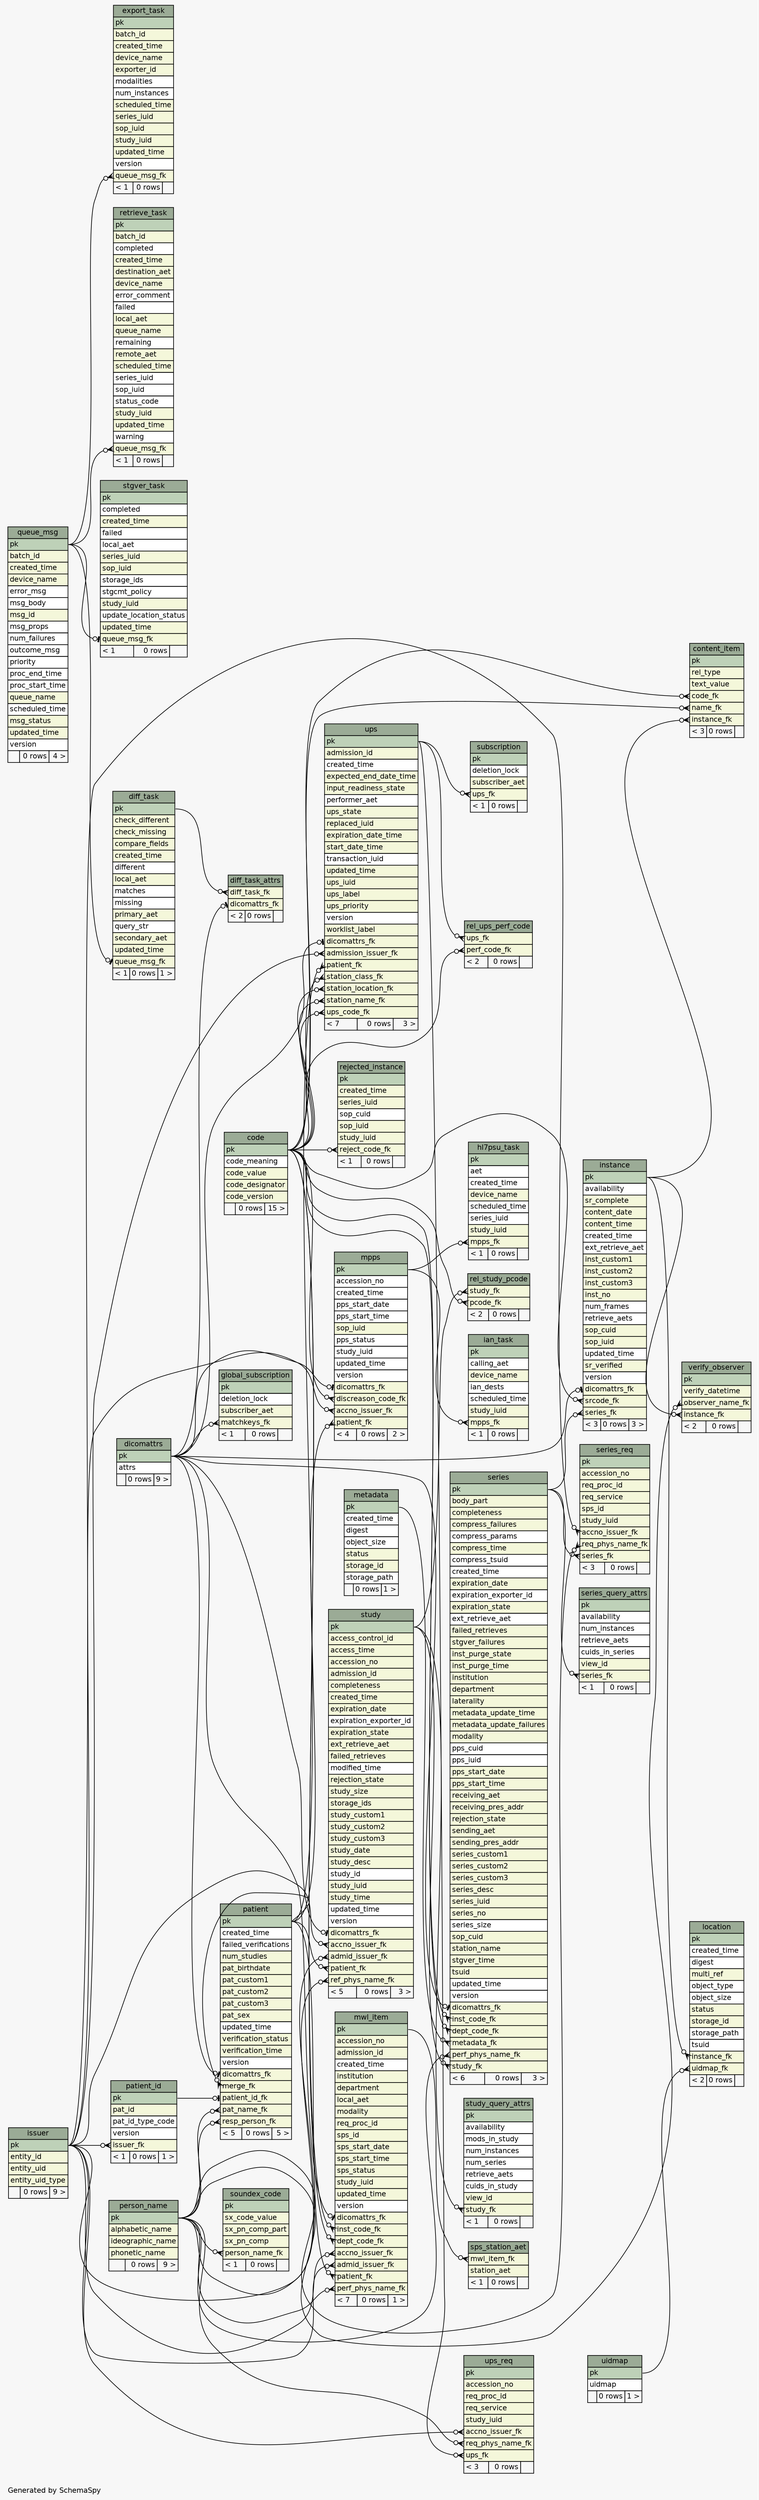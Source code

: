 // dot 2.43.0 on Linux 5.8.0-33-generic
// SchemaSpy rev 590
digraph "largeRelationshipsDiagram" {
  graph [
    rankdir="RL"
    bgcolor="#f7f7f7"
    label="\nGenerated by SchemaSpy"
    labeljust="l"
    nodesep="0.18"
    ranksep="0.46"
    fontname="Helvetica"
    fontsize="11"
  ];
  node [
    fontname="Helvetica"
    fontsize="11"
    shape="plaintext"
  ];
  edge [
    arrowsize="0.8"
  ];
  "code" [
    label=<
    <TABLE BORDER="0" CELLBORDER="1" CELLSPACING="0" BGCOLOR="#ffffff">
      <TR><TD COLSPAN="3" BGCOLOR="#9bab96" ALIGN="CENTER">code</TD></TR>
      <TR><TD PORT="pk" COLSPAN="3" BGCOLOR="#bed1b8" ALIGN="LEFT">pk</TD></TR>
      <TR><TD PORT="code_meaning" COLSPAN="3" ALIGN="LEFT">code_meaning</TD></TR>
      <TR><TD PORT="code_value" COLSPAN="3" BGCOLOR="#f4f7da" ALIGN="LEFT">code_value</TD></TR>
      <TR><TD PORT="code_designator" COLSPAN="3" BGCOLOR="#f4f7da" ALIGN="LEFT">code_designator</TD></TR>
      <TR><TD PORT="code_version" COLSPAN="3" BGCOLOR="#f4f7da" ALIGN="LEFT">code_version</TD></TR>
      <TR><TD ALIGN="LEFT" BGCOLOR="#f7f7f7">  </TD><TD ALIGN="RIGHT" BGCOLOR="#f7f7f7">0 rows</TD><TD ALIGN="RIGHT" BGCOLOR="#f7f7f7">15 &gt;</TD></TR>
    </TABLE>>
    URL="tables/code.html"
    tooltip="code"
  ];
  "content_item" [
    label=<
    <TABLE BORDER="0" CELLBORDER="1" CELLSPACING="0" BGCOLOR="#ffffff">
      <TR><TD COLSPAN="3" BGCOLOR="#9bab96" ALIGN="CENTER">content_item</TD></TR>
      <TR><TD PORT="pk" COLSPAN="3" BGCOLOR="#bed1b8" ALIGN="LEFT">pk</TD></TR>
      <TR><TD PORT="rel_type" COLSPAN="3" BGCOLOR="#f4f7da" ALIGN="LEFT">rel_type</TD></TR>
      <TR><TD PORT="text_value" COLSPAN="3" BGCOLOR="#f4f7da" ALIGN="LEFT">text_value</TD></TR>
      <TR><TD PORT="code_fk" COLSPAN="3" BGCOLOR="#f4f7da" ALIGN="LEFT">code_fk</TD></TR>
      <TR><TD PORT="name_fk" COLSPAN="3" BGCOLOR="#f4f7da" ALIGN="LEFT">name_fk</TD></TR>
      <TR><TD PORT="instance_fk" COLSPAN="3" BGCOLOR="#f4f7da" ALIGN="LEFT">instance_fk</TD></TR>
      <TR><TD ALIGN="LEFT" BGCOLOR="#f7f7f7">&lt; 3</TD><TD ALIGN="RIGHT" BGCOLOR="#f7f7f7">0 rows</TD><TD ALIGN="RIGHT" BGCOLOR="#f7f7f7">  </TD></TR>
    </TABLE>>
    URL="tables/content_item.html"
    tooltip="content_item"
  ];
  "dicomattrs" [
    label=<
    <TABLE BORDER="0" CELLBORDER="1" CELLSPACING="0" BGCOLOR="#ffffff">
      <TR><TD COLSPAN="3" BGCOLOR="#9bab96" ALIGN="CENTER">dicomattrs</TD></TR>
      <TR><TD PORT="pk" COLSPAN="3" BGCOLOR="#bed1b8" ALIGN="LEFT">pk</TD></TR>
      <TR><TD PORT="attrs" COLSPAN="3" ALIGN="LEFT">attrs</TD></TR>
      <TR><TD ALIGN="LEFT" BGCOLOR="#f7f7f7">  </TD><TD ALIGN="RIGHT" BGCOLOR="#f7f7f7">0 rows</TD><TD ALIGN="RIGHT" BGCOLOR="#f7f7f7">9 &gt;</TD></TR>
    </TABLE>>
    URL="tables/dicomattrs.html"
    tooltip="dicomattrs"
  ];
  "diff_task" [
    label=<
    <TABLE BORDER="0" CELLBORDER="1" CELLSPACING="0" BGCOLOR="#ffffff">
      <TR><TD COLSPAN="3" BGCOLOR="#9bab96" ALIGN="CENTER">diff_task</TD></TR>
      <TR><TD PORT="pk" COLSPAN="3" BGCOLOR="#bed1b8" ALIGN="LEFT">pk</TD></TR>
      <TR><TD PORT="check_different" COLSPAN="3" BGCOLOR="#f4f7da" ALIGN="LEFT">check_different</TD></TR>
      <TR><TD PORT="check_missing" COLSPAN="3" BGCOLOR="#f4f7da" ALIGN="LEFT">check_missing</TD></TR>
      <TR><TD PORT="compare_fields" COLSPAN="3" BGCOLOR="#f4f7da" ALIGN="LEFT">compare_fields</TD></TR>
      <TR><TD PORT="created_time" COLSPAN="3" BGCOLOR="#f4f7da" ALIGN="LEFT">created_time</TD></TR>
      <TR><TD PORT="different" COLSPAN="3" ALIGN="LEFT">different</TD></TR>
      <TR><TD PORT="local_aet" COLSPAN="3" BGCOLOR="#f4f7da" ALIGN="LEFT">local_aet</TD></TR>
      <TR><TD PORT="matches" COLSPAN="3" ALIGN="LEFT">matches</TD></TR>
      <TR><TD PORT="missing" COLSPAN="3" ALIGN="LEFT">missing</TD></TR>
      <TR><TD PORT="primary_aet" COLSPAN="3" BGCOLOR="#f4f7da" ALIGN="LEFT">primary_aet</TD></TR>
      <TR><TD PORT="query_str" COLSPAN="3" ALIGN="LEFT">query_str</TD></TR>
      <TR><TD PORT="secondary_aet" COLSPAN="3" BGCOLOR="#f4f7da" ALIGN="LEFT">secondary_aet</TD></TR>
      <TR><TD PORT="updated_time" COLSPAN="3" BGCOLOR="#f4f7da" ALIGN="LEFT">updated_time</TD></TR>
      <TR><TD PORT="queue_msg_fk" COLSPAN="3" BGCOLOR="#f4f7da" ALIGN="LEFT">queue_msg_fk</TD></TR>
      <TR><TD ALIGN="LEFT" BGCOLOR="#f7f7f7">&lt; 1</TD><TD ALIGN="RIGHT" BGCOLOR="#f7f7f7">0 rows</TD><TD ALIGN="RIGHT" BGCOLOR="#f7f7f7">1 &gt;</TD></TR>
    </TABLE>>
    URL="tables/diff_task.html"
    tooltip="diff_task"
  ];
  "diff_task_attrs" [
    label=<
    <TABLE BORDER="0" CELLBORDER="1" CELLSPACING="0" BGCOLOR="#ffffff">
      <TR><TD COLSPAN="3" BGCOLOR="#9bab96" ALIGN="CENTER">diff_task_attrs</TD></TR>
      <TR><TD PORT="diff_task_fk" COLSPAN="3" BGCOLOR="#f4f7da" ALIGN="LEFT">diff_task_fk</TD></TR>
      <TR><TD PORT="dicomattrs_fk" COLSPAN="3" BGCOLOR="#f4f7da" ALIGN="LEFT">dicomattrs_fk</TD></TR>
      <TR><TD ALIGN="LEFT" BGCOLOR="#f7f7f7">&lt; 2</TD><TD ALIGN="RIGHT" BGCOLOR="#f7f7f7">0 rows</TD><TD ALIGN="RIGHT" BGCOLOR="#f7f7f7">  </TD></TR>
    </TABLE>>
    URL="tables/diff_task_attrs.html"
    tooltip="diff_task_attrs"
  ];
  "export_task" [
    label=<
    <TABLE BORDER="0" CELLBORDER="1" CELLSPACING="0" BGCOLOR="#ffffff">
      <TR><TD COLSPAN="3" BGCOLOR="#9bab96" ALIGN="CENTER">export_task</TD></TR>
      <TR><TD PORT="pk" COLSPAN="3" BGCOLOR="#bed1b8" ALIGN="LEFT">pk</TD></TR>
      <TR><TD PORT="batch_id" COLSPAN="3" BGCOLOR="#f4f7da" ALIGN="LEFT">batch_id</TD></TR>
      <TR><TD PORT="created_time" COLSPAN="3" BGCOLOR="#f4f7da" ALIGN="LEFT">created_time</TD></TR>
      <TR><TD PORT="device_name" COLSPAN="3" BGCOLOR="#f4f7da" ALIGN="LEFT">device_name</TD></TR>
      <TR><TD PORT="exporter_id" COLSPAN="3" BGCOLOR="#f4f7da" ALIGN="LEFT">exporter_id</TD></TR>
      <TR><TD PORT="modalities" COLSPAN="3" ALIGN="LEFT">modalities</TD></TR>
      <TR><TD PORT="num_instances" COLSPAN="3" ALIGN="LEFT">num_instances</TD></TR>
      <TR><TD PORT="scheduled_time" COLSPAN="3" BGCOLOR="#f4f7da" ALIGN="LEFT">scheduled_time</TD></TR>
      <TR><TD PORT="series_iuid" COLSPAN="3" BGCOLOR="#f4f7da" ALIGN="LEFT">series_iuid</TD></TR>
      <TR><TD PORT="sop_iuid" COLSPAN="3" BGCOLOR="#f4f7da" ALIGN="LEFT">sop_iuid</TD></TR>
      <TR><TD PORT="study_iuid" COLSPAN="3" BGCOLOR="#f4f7da" ALIGN="LEFT">study_iuid</TD></TR>
      <TR><TD PORT="updated_time" COLSPAN="3" BGCOLOR="#f4f7da" ALIGN="LEFT">updated_time</TD></TR>
      <TR><TD PORT="version" COLSPAN="3" ALIGN="LEFT">version</TD></TR>
      <TR><TD PORT="queue_msg_fk" COLSPAN="3" BGCOLOR="#f4f7da" ALIGN="LEFT">queue_msg_fk</TD></TR>
      <TR><TD ALIGN="LEFT" BGCOLOR="#f7f7f7">&lt; 1</TD><TD ALIGN="RIGHT" BGCOLOR="#f7f7f7">0 rows</TD><TD ALIGN="RIGHT" BGCOLOR="#f7f7f7">  </TD></TR>
    </TABLE>>
    URL="tables/export_task.html"
    tooltip="export_task"
  ];
  "global_subscription" [
    label=<
    <TABLE BORDER="0" CELLBORDER="1" CELLSPACING="0" BGCOLOR="#ffffff">
      <TR><TD COLSPAN="3" BGCOLOR="#9bab96" ALIGN="CENTER">global_subscription</TD></TR>
      <TR><TD PORT="pk" COLSPAN="3" BGCOLOR="#bed1b8" ALIGN="LEFT">pk</TD></TR>
      <TR><TD PORT="deletion_lock" COLSPAN="3" ALIGN="LEFT">deletion_lock</TD></TR>
      <TR><TD PORT="subscriber_aet" COLSPAN="3" BGCOLOR="#f4f7da" ALIGN="LEFT">subscriber_aet</TD></TR>
      <TR><TD PORT="matchkeys_fk" COLSPAN="3" BGCOLOR="#f4f7da" ALIGN="LEFT">matchkeys_fk</TD></TR>
      <TR><TD ALIGN="LEFT" BGCOLOR="#f7f7f7">&lt; 1</TD><TD ALIGN="RIGHT" BGCOLOR="#f7f7f7">0 rows</TD><TD ALIGN="RIGHT" BGCOLOR="#f7f7f7">  </TD></TR>
    </TABLE>>
    URL="tables/global_subscription.html"
    tooltip="global_subscription"
  ];
  "hl7psu_task" [
    label=<
    <TABLE BORDER="0" CELLBORDER="1" CELLSPACING="0" BGCOLOR="#ffffff">
      <TR><TD COLSPAN="3" BGCOLOR="#9bab96" ALIGN="CENTER">hl7psu_task</TD></TR>
      <TR><TD PORT="pk" COLSPAN="3" BGCOLOR="#bed1b8" ALIGN="LEFT">pk</TD></TR>
      <TR><TD PORT="aet" COLSPAN="3" ALIGN="LEFT">aet</TD></TR>
      <TR><TD PORT="created_time" COLSPAN="3" ALIGN="LEFT">created_time</TD></TR>
      <TR><TD PORT="device_name" COLSPAN="3" BGCOLOR="#f4f7da" ALIGN="LEFT">device_name</TD></TR>
      <TR><TD PORT="scheduled_time" COLSPAN="3" ALIGN="LEFT">scheduled_time</TD></TR>
      <TR><TD PORT="series_iuid" COLSPAN="3" ALIGN="LEFT">series_iuid</TD></TR>
      <TR><TD PORT="study_iuid" COLSPAN="3" BGCOLOR="#f4f7da" ALIGN="LEFT">study_iuid</TD></TR>
      <TR><TD PORT="mpps_fk" COLSPAN="3" BGCOLOR="#f4f7da" ALIGN="LEFT">mpps_fk</TD></TR>
      <TR><TD ALIGN="LEFT" BGCOLOR="#f7f7f7">&lt; 1</TD><TD ALIGN="RIGHT" BGCOLOR="#f7f7f7">0 rows</TD><TD ALIGN="RIGHT" BGCOLOR="#f7f7f7">  </TD></TR>
    </TABLE>>
    URL="tables/hl7psu_task.html"
    tooltip="hl7psu_task"
  ];
  "ian_task" [
    label=<
    <TABLE BORDER="0" CELLBORDER="1" CELLSPACING="0" BGCOLOR="#ffffff">
      <TR><TD COLSPAN="3" BGCOLOR="#9bab96" ALIGN="CENTER">ian_task</TD></TR>
      <TR><TD PORT="pk" COLSPAN="3" BGCOLOR="#bed1b8" ALIGN="LEFT">pk</TD></TR>
      <TR><TD PORT="calling_aet" COLSPAN="3" ALIGN="LEFT">calling_aet</TD></TR>
      <TR><TD PORT="device_name" COLSPAN="3" BGCOLOR="#f4f7da" ALIGN="LEFT">device_name</TD></TR>
      <TR><TD PORT="ian_dests" COLSPAN="3" ALIGN="LEFT">ian_dests</TD></TR>
      <TR><TD PORT="scheduled_time" COLSPAN="3" ALIGN="LEFT">scheduled_time</TD></TR>
      <TR><TD PORT="study_iuid" COLSPAN="3" BGCOLOR="#f4f7da" ALIGN="LEFT">study_iuid</TD></TR>
      <TR><TD PORT="mpps_fk" COLSPAN="3" BGCOLOR="#f4f7da" ALIGN="LEFT">mpps_fk</TD></TR>
      <TR><TD ALIGN="LEFT" BGCOLOR="#f7f7f7">&lt; 1</TD><TD ALIGN="RIGHT" BGCOLOR="#f7f7f7">0 rows</TD><TD ALIGN="RIGHT" BGCOLOR="#f7f7f7">  </TD></TR>
    </TABLE>>
    URL="tables/ian_task.html"
    tooltip="ian_task"
  ];
  "instance" [
    label=<
    <TABLE BORDER="0" CELLBORDER="1" CELLSPACING="0" BGCOLOR="#ffffff">
      <TR><TD COLSPAN="3" BGCOLOR="#9bab96" ALIGN="CENTER">instance</TD></TR>
      <TR><TD PORT="pk" COLSPAN="3" BGCOLOR="#bed1b8" ALIGN="LEFT">pk</TD></TR>
      <TR><TD PORT="availability" COLSPAN="3" ALIGN="LEFT">availability</TD></TR>
      <TR><TD PORT="sr_complete" COLSPAN="3" BGCOLOR="#f4f7da" ALIGN="LEFT">sr_complete</TD></TR>
      <TR><TD PORT="content_date" COLSPAN="3" BGCOLOR="#f4f7da" ALIGN="LEFT">content_date</TD></TR>
      <TR><TD PORT="content_time" COLSPAN="3" BGCOLOR="#f4f7da" ALIGN="LEFT">content_time</TD></TR>
      <TR><TD PORT="created_time" COLSPAN="3" ALIGN="LEFT">created_time</TD></TR>
      <TR><TD PORT="ext_retrieve_aet" COLSPAN="3" ALIGN="LEFT">ext_retrieve_aet</TD></TR>
      <TR><TD PORT="inst_custom1" COLSPAN="3" BGCOLOR="#f4f7da" ALIGN="LEFT">inst_custom1</TD></TR>
      <TR><TD PORT="inst_custom2" COLSPAN="3" BGCOLOR="#f4f7da" ALIGN="LEFT">inst_custom2</TD></TR>
      <TR><TD PORT="inst_custom3" COLSPAN="3" BGCOLOR="#f4f7da" ALIGN="LEFT">inst_custom3</TD></TR>
      <TR><TD PORT="inst_no" COLSPAN="3" BGCOLOR="#f4f7da" ALIGN="LEFT">inst_no</TD></TR>
      <TR><TD PORT="num_frames" COLSPAN="3" ALIGN="LEFT">num_frames</TD></TR>
      <TR><TD PORT="retrieve_aets" COLSPAN="3" ALIGN="LEFT">retrieve_aets</TD></TR>
      <TR><TD PORT="sop_cuid" COLSPAN="3" BGCOLOR="#f4f7da" ALIGN="LEFT">sop_cuid</TD></TR>
      <TR><TD PORT="sop_iuid" COLSPAN="3" BGCOLOR="#f4f7da" ALIGN="LEFT">sop_iuid</TD></TR>
      <TR><TD PORT="updated_time" COLSPAN="3" ALIGN="LEFT">updated_time</TD></TR>
      <TR><TD PORT="sr_verified" COLSPAN="3" BGCOLOR="#f4f7da" ALIGN="LEFT">sr_verified</TD></TR>
      <TR><TD PORT="version" COLSPAN="3" ALIGN="LEFT">version</TD></TR>
      <TR><TD PORT="dicomattrs_fk" COLSPAN="3" BGCOLOR="#f4f7da" ALIGN="LEFT">dicomattrs_fk</TD></TR>
      <TR><TD PORT="srcode_fk" COLSPAN="3" BGCOLOR="#f4f7da" ALIGN="LEFT">srcode_fk</TD></TR>
      <TR><TD PORT="series_fk" COLSPAN="3" BGCOLOR="#f4f7da" ALIGN="LEFT">series_fk</TD></TR>
      <TR><TD ALIGN="LEFT" BGCOLOR="#f7f7f7">&lt; 3</TD><TD ALIGN="RIGHT" BGCOLOR="#f7f7f7">0 rows</TD><TD ALIGN="RIGHT" BGCOLOR="#f7f7f7">3 &gt;</TD></TR>
    </TABLE>>
    URL="tables/instance.html"
    tooltip="instance"
  ];
  "issuer" [
    label=<
    <TABLE BORDER="0" CELLBORDER="1" CELLSPACING="0" BGCOLOR="#ffffff">
      <TR><TD COLSPAN="3" BGCOLOR="#9bab96" ALIGN="CENTER">issuer</TD></TR>
      <TR><TD PORT="pk" COLSPAN="3" BGCOLOR="#bed1b8" ALIGN="LEFT">pk</TD></TR>
      <TR><TD PORT="entity_id" COLSPAN="3" BGCOLOR="#f4f7da" ALIGN="LEFT">entity_id</TD></TR>
      <TR><TD PORT="entity_uid" COLSPAN="3" BGCOLOR="#f4f7da" ALIGN="LEFT">entity_uid</TD></TR>
      <TR><TD PORT="entity_uid_type" COLSPAN="3" BGCOLOR="#f4f7da" ALIGN="LEFT">entity_uid_type</TD></TR>
      <TR><TD ALIGN="LEFT" BGCOLOR="#f7f7f7">  </TD><TD ALIGN="RIGHT" BGCOLOR="#f7f7f7">0 rows</TD><TD ALIGN="RIGHT" BGCOLOR="#f7f7f7">9 &gt;</TD></TR>
    </TABLE>>
    URL="tables/issuer.html"
    tooltip="issuer"
  ];
  "location" [
    label=<
    <TABLE BORDER="0" CELLBORDER="1" CELLSPACING="0" BGCOLOR="#ffffff">
      <TR><TD COLSPAN="3" BGCOLOR="#9bab96" ALIGN="CENTER">location</TD></TR>
      <TR><TD PORT="pk" COLSPAN="3" BGCOLOR="#bed1b8" ALIGN="LEFT">pk</TD></TR>
      <TR><TD PORT="created_time" COLSPAN="3" ALIGN="LEFT">created_time</TD></TR>
      <TR><TD PORT="digest" COLSPAN="3" ALIGN="LEFT">digest</TD></TR>
      <TR><TD PORT="multi_ref" COLSPAN="3" BGCOLOR="#f4f7da" ALIGN="LEFT">multi_ref</TD></TR>
      <TR><TD PORT="object_type" COLSPAN="3" ALIGN="LEFT">object_type</TD></TR>
      <TR><TD PORT="object_size" COLSPAN="3" ALIGN="LEFT">object_size</TD></TR>
      <TR><TD PORT="status" COLSPAN="3" BGCOLOR="#f4f7da" ALIGN="LEFT">status</TD></TR>
      <TR><TD PORT="storage_id" COLSPAN="3" BGCOLOR="#f4f7da" ALIGN="LEFT">storage_id</TD></TR>
      <TR><TD PORT="storage_path" COLSPAN="3" ALIGN="LEFT">storage_path</TD></TR>
      <TR><TD PORT="tsuid" COLSPAN="3" ALIGN="LEFT">tsuid</TD></TR>
      <TR><TD PORT="instance_fk" COLSPAN="3" BGCOLOR="#f4f7da" ALIGN="LEFT">instance_fk</TD></TR>
      <TR><TD PORT="uidmap_fk" COLSPAN="3" BGCOLOR="#f4f7da" ALIGN="LEFT">uidmap_fk</TD></TR>
      <TR><TD ALIGN="LEFT" BGCOLOR="#f7f7f7">&lt; 2</TD><TD ALIGN="RIGHT" BGCOLOR="#f7f7f7">0 rows</TD><TD ALIGN="RIGHT" BGCOLOR="#f7f7f7">  </TD></TR>
    </TABLE>>
    URL="tables/location.html"
    tooltip="location"
  ];
  "metadata" [
    label=<
    <TABLE BORDER="0" CELLBORDER="1" CELLSPACING="0" BGCOLOR="#ffffff">
      <TR><TD COLSPAN="3" BGCOLOR="#9bab96" ALIGN="CENTER">metadata</TD></TR>
      <TR><TD PORT="pk" COLSPAN="3" BGCOLOR="#bed1b8" ALIGN="LEFT">pk</TD></TR>
      <TR><TD PORT="created_time" COLSPAN="3" ALIGN="LEFT">created_time</TD></TR>
      <TR><TD PORT="digest" COLSPAN="3" ALIGN="LEFT">digest</TD></TR>
      <TR><TD PORT="object_size" COLSPAN="3" ALIGN="LEFT">object_size</TD></TR>
      <TR><TD PORT="status" COLSPAN="3" BGCOLOR="#f4f7da" ALIGN="LEFT">status</TD></TR>
      <TR><TD PORT="storage_id" COLSPAN="3" BGCOLOR="#f4f7da" ALIGN="LEFT">storage_id</TD></TR>
      <TR><TD PORT="storage_path" COLSPAN="3" ALIGN="LEFT">storage_path</TD></TR>
      <TR><TD ALIGN="LEFT" BGCOLOR="#f7f7f7">  </TD><TD ALIGN="RIGHT" BGCOLOR="#f7f7f7">0 rows</TD><TD ALIGN="RIGHT" BGCOLOR="#f7f7f7">1 &gt;</TD></TR>
    </TABLE>>
    URL="tables/metadata.html"
    tooltip="metadata"
  ];
  "mpps" [
    label=<
    <TABLE BORDER="0" CELLBORDER="1" CELLSPACING="0" BGCOLOR="#ffffff">
      <TR><TD COLSPAN="3" BGCOLOR="#9bab96" ALIGN="CENTER">mpps</TD></TR>
      <TR><TD PORT="pk" COLSPAN="3" BGCOLOR="#bed1b8" ALIGN="LEFT">pk</TD></TR>
      <TR><TD PORT="accession_no" COLSPAN="3" ALIGN="LEFT">accession_no</TD></TR>
      <TR><TD PORT="created_time" COLSPAN="3" ALIGN="LEFT">created_time</TD></TR>
      <TR><TD PORT="pps_start_date" COLSPAN="3" ALIGN="LEFT">pps_start_date</TD></TR>
      <TR><TD PORT="pps_start_time" COLSPAN="3" ALIGN="LEFT">pps_start_time</TD></TR>
      <TR><TD PORT="sop_iuid" COLSPAN="3" BGCOLOR="#f4f7da" ALIGN="LEFT">sop_iuid</TD></TR>
      <TR><TD PORT="pps_status" COLSPAN="3" ALIGN="LEFT">pps_status</TD></TR>
      <TR><TD PORT="study_iuid" COLSPAN="3" ALIGN="LEFT">study_iuid</TD></TR>
      <TR><TD PORT="updated_time" COLSPAN="3" ALIGN="LEFT">updated_time</TD></TR>
      <TR><TD PORT="version" COLSPAN="3" ALIGN="LEFT">version</TD></TR>
      <TR><TD PORT="dicomattrs_fk" COLSPAN="3" BGCOLOR="#f4f7da" ALIGN="LEFT">dicomattrs_fk</TD></TR>
      <TR><TD PORT="discreason_code_fk" COLSPAN="3" BGCOLOR="#f4f7da" ALIGN="LEFT">discreason_code_fk</TD></TR>
      <TR><TD PORT="accno_issuer_fk" COLSPAN="3" BGCOLOR="#f4f7da" ALIGN="LEFT">accno_issuer_fk</TD></TR>
      <TR><TD PORT="patient_fk" COLSPAN="3" BGCOLOR="#f4f7da" ALIGN="LEFT">patient_fk</TD></TR>
      <TR><TD ALIGN="LEFT" BGCOLOR="#f7f7f7">&lt; 4</TD><TD ALIGN="RIGHT" BGCOLOR="#f7f7f7">0 rows</TD><TD ALIGN="RIGHT" BGCOLOR="#f7f7f7">2 &gt;</TD></TR>
    </TABLE>>
    URL="tables/mpps.html"
    tooltip="mpps"
  ];
  "mwl_item" [
    label=<
    <TABLE BORDER="0" CELLBORDER="1" CELLSPACING="0" BGCOLOR="#ffffff">
      <TR><TD COLSPAN="3" BGCOLOR="#9bab96" ALIGN="CENTER">mwl_item</TD></TR>
      <TR><TD PORT="pk" COLSPAN="3" BGCOLOR="#bed1b8" ALIGN="LEFT">pk</TD></TR>
      <TR><TD PORT="accession_no" COLSPAN="3" BGCOLOR="#f4f7da" ALIGN="LEFT">accession_no</TD></TR>
      <TR><TD PORT="admission_id" COLSPAN="3" BGCOLOR="#f4f7da" ALIGN="LEFT">admission_id</TD></TR>
      <TR><TD PORT="created_time" COLSPAN="3" ALIGN="LEFT">created_time</TD></TR>
      <TR><TD PORT="institution" COLSPAN="3" BGCOLOR="#f4f7da" ALIGN="LEFT">institution</TD></TR>
      <TR><TD PORT="department" COLSPAN="3" BGCOLOR="#f4f7da" ALIGN="LEFT">department</TD></TR>
      <TR><TD PORT="local_aet" COLSPAN="3" BGCOLOR="#f4f7da" ALIGN="LEFT">local_aet</TD></TR>
      <TR><TD PORT="modality" COLSPAN="3" BGCOLOR="#f4f7da" ALIGN="LEFT">modality</TD></TR>
      <TR><TD PORT="req_proc_id" COLSPAN="3" BGCOLOR="#f4f7da" ALIGN="LEFT">req_proc_id</TD></TR>
      <TR><TD PORT="sps_id" COLSPAN="3" BGCOLOR="#f4f7da" ALIGN="LEFT">sps_id</TD></TR>
      <TR><TD PORT="sps_start_date" COLSPAN="3" BGCOLOR="#f4f7da" ALIGN="LEFT">sps_start_date</TD></TR>
      <TR><TD PORT="sps_start_time" COLSPAN="3" BGCOLOR="#f4f7da" ALIGN="LEFT">sps_start_time</TD></TR>
      <TR><TD PORT="sps_status" COLSPAN="3" BGCOLOR="#f4f7da" ALIGN="LEFT">sps_status</TD></TR>
      <TR><TD PORT="study_iuid" COLSPAN="3" BGCOLOR="#f4f7da" ALIGN="LEFT">study_iuid</TD></TR>
      <TR><TD PORT="updated_time" COLSPAN="3" BGCOLOR="#f4f7da" ALIGN="LEFT">updated_time</TD></TR>
      <TR><TD PORT="version" COLSPAN="3" ALIGN="LEFT">version</TD></TR>
      <TR><TD PORT="dicomattrs_fk" COLSPAN="3" BGCOLOR="#f4f7da" ALIGN="LEFT">dicomattrs_fk</TD></TR>
      <TR><TD PORT="inst_code_fk" COLSPAN="3" BGCOLOR="#f4f7da" ALIGN="LEFT">inst_code_fk</TD></TR>
      <TR><TD PORT="dept_code_fk" COLSPAN="3" BGCOLOR="#f4f7da" ALIGN="LEFT">dept_code_fk</TD></TR>
      <TR><TD PORT="accno_issuer_fk" COLSPAN="3" BGCOLOR="#f4f7da" ALIGN="LEFT">accno_issuer_fk</TD></TR>
      <TR><TD PORT="admid_issuer_fk" COLSPAN="3" BGCOLOR="#f4f7da" ALIGN="LEFT">admid_issuer_fk</TD></TR>
      <TR><TD PORT="patient_fk" COLSPAN="3" BGCOLOR="#f4f7da" ALIGN="LEFT">patient_fk</TD></TR>
      <TR><TD PORT="perf_phys_name_fk" COLSPAN="3" BGCOLOR="#f4f7da" ALIGN="LEFT">perf_phys_name_fk</TD></TR>
      <TR><TD ALIGN="LEFT" BGCOLOR="#f7f7f7">&lt; 7</TD><TD ALIGN="RIGHT" BGCOLOR="#f7f7f7">0 rows</TD><TD ALIGN="RIGHT" BGCOLOR="#f7f7f7">1 &gt;</TD></TR>
    </TABLE>>
    URL="tables/mwl_item.html"
    tooltip="mwl_item"
  ];
  "patient" [
    label=<
    <TABLE BORDER="0" CELLBORDER="1" CELLSPACING="0" BGCOLOR="#ffffff">
      <TR><TD COLSPAN="3" BGCOLOR="#9bab96" ALIGN="CENTER">patient</TD></TR>
      <TR><TD PORT="pk" COLSPAN="3" BGCOLOR="#bed1b8" ALIGN="LEFT">pk</TD></TR>
      <TR><TD PORT="created_time" COLSPAN="3" ALIGN="LEFT">created_time</TD></TR>
      <TR><TD PORT="failed_verifications" COLSPAN="3" ALIGN="LEFT">failed_verifications</TD></TR>
      <TR><TD PORT="num_studies" COLSPAN="3" BGCOLOR="#f4f7da" ALIGN="LEFT">num_studies</TD></TR>
      <TR><TD PORT="pat_birthdate" COLSPAN="3" BGCOLOR="#f4f7da" ALIGN="LEFT">pat_birthdate</TD></TR>
      <TR><TD PORT="pat_custom1" COLSPAN="3" BGCOLOR="#f4f7da" ALIGN="LEFT">pat_custom1</TD></TR>
      <TR><TD PORT="pat_custom2" COLSPAN="3" BGCOLOR="#f4f7da" ALIGN="LEFT">pat_custom2</TD></TR>
      <TR><TD PORT="pat_custom3" COLSPAN="3" BGCOLOR="#f4f7da" ALIGN="LEFT">pat_custom3</TD></TR>
      <TR><TD PORT="pat_sex" COLSPAN="3" BGCOLOR="#f4f7da" ALIGN="LEFT">pat_sex</TD></TR>
      <TR><TD PORT="updated_time" COLSPAN="3" ALIGN="LEFT">updated_time</TD></TR>
      <TR><TD PORT="verification_status" COLSPAN="3" BGCOLOR="#f4f7da" ALIGN="LEFT">verification_status</TD></TR>
      <TR><TD PORT="verification_time" COLSPAN="3" BGCOLOR="#f4f7da" ALIGN="LEFT">verification_time</TD></TR>
      <TR><TD PORT="version" COLSPAN="3" ALIGN="LEFT">version</TD></TR>
      <TR><TD PORT="dicomattrs_fk" COLSPAN="3" BGCOLOR="#f4f7da" ALIGN="LEFT">dicomattrs_fk</TD></TR>
      <TR><TD PORT="merge_fk" COLSPAN="3" BGCOLOR="#f4f7da" ALIGN="LEFT">merge_fk</TD></TR>
      <TR><TD PORT="patient_id_fk" COLSPAN="3" BGCOLOR="#f4f7da" ALIGN="LEFT">patient_id_fk</TD></TR>
      <TR><TD PORT="pat_name_fk" COLSPAN="3" BGCOLOR="#f4f7da" ALIGN="LEFT">pat_name_fk</TD></TR>
      <TR><TD PORT="resp_person_fk" COLSPAN="3" BGCOLOR="#f4f7da" ALIGN="LEFT">resp_person_fk</TD></TR>
      <TR><TD ALIGN="LEFT" BGCOLOR="#f7f7f7">&lt; 5</TD><TD ALIGN="RIGHT" BGCOLOR="#f7f7f7">0 rows</TD><TD ALIGN="RIGHT" BGCOLOR="#f7f7f7">5 &gt;</TD></TR>
    </TABLE>>
    URL="tables/patient.html"
    tooltip="patient"
  ];
  "patient_id" [
    label=<
    <TABLE BORDER="0" CELLBORDER="1" CELLSPACING="0" BGCOLOR="#ffffff">
      <TR><TD COLSPAN="3" BGCOLOR="#9bab96" ALIGN="CENTER">patient_id</TD></TR>
      <TR><TD PORT="pk" COLSPAN="3" BGCOLOR="#bed1b8" ALIGN="LEFT">pk</TD></TR>
      <TR><TD PORT="pat_id" COLSPAN="3" BGCOLOR="#f4f7da" ALIGN="LEFT">pat_id</TD></TR>
      <TR><TD PORT="pat_id_type_code" COLSPAN="3" ALIGN="LEFT">pat_id_type_code</TD></TR>
      <TR><TD PORT="version" COLSPAN="3" ALIGN="LEFT">version</TD></TR>
      <TR><TD PORT="issuer_fk" COLSPAN="3" BGCOLOR="#f4f7da" ALIGN="LEFT">issuer_fk</TD></TR>
      <TR><TD ALIGN="LEFT" BGCOLOR="#f7f7f7">&lt; 1</TD><TD ALIGN="RIGHT" BGCOLOR="#f7f7f7">0 rows</TD><TD ALIGN="RIGHT" BGCOLOR="#f7f7f7">1 &gt;</TD></TR>
    </TABLE>>
    URL="tables/patient_id.html"
    tooltip="patient_id"
  ];
  "person_name" [
    label=<
    <TABLE BORDER="0" CELLBORDER="1" CELLSPACING="0" BGCOLOR="#ffffff">
      <TR><TD COLSPAN="3" BGCOLOR="#9bab96" ALIGN="CENTER">person_name</TD></TR>
      <TR><TD PORT="pk" COLSPAN="3" BGCOLOR="#bed1b8" ALIGN="LEFT">pk</TD></TR>
      <TR><TD PORT="alphabetic_name" COLSPAN="3" BGCOLOR="#f4f7da" ALIGN="LEFT">alphabetic_name</TD></TR>
      <TR><TD PORT="ideographic_name" COLSPAN="3" BGCOLOR="#f4f7da" ALIGN="LEFT">ideographic_name</TD></TR>
      <TR><TD PORT="phonetic_name" COLSPAN="3" BGCOLOR="#f4f7da" ALIGN="LEFT">phonetic_name</TD></TR>
      <TR><TD ALIGN="LEFT" BGCOLOR="#f7f7f7">  </TD><TD ALIGN="RIGHT" BGCOLOR="#f7f7f7">0 rows</TD><TD ALIGN="RIGHT" BGCOLOR="#f7f7f7">9 &gt;</TD></TR>
    </TABLE>>
    URL="tables/person_name.html"
    tooltip="person_name"
  ];
  "queue_msg" [
    label=<
    <TABLE BORDER="0" CELLBORDER="1" CELLSPACING="0" BGCOLOR="#ffffff">
      <TR><TD COLSPAN="3" BGCOLOR="#9bab96" ALIGN="CENTER">queue_msg</TD></TR>
      <TR><TD PORT="pk" COLSPAN="3" BGCOLOR="#bed1b8" ALIGN="LEFT">pk</TD></TR>
      <TR><TD PORT="batch_id" COLSPAN="3" BGCOLOR="#f4f7da" ALIGN="LEFT">batch_id</TD></TR>
      <TR><TD PORT="created_time" COLSPAN="3" BGCOLOR="#f4f7da" ALIGN="LEFT">created_time</TD></TR>
      <TR><TD PORT="device_name" COLSPAN="3" BGCOLOR="#f4f7da" ALIGN="LEFT">device_name</TD></TR>
      <TR><TD PORT="error_msg" COLSPAN="3" ALIGN="LEFT">error_msg</TD></TR>
      <TR><TD PORT="msg_body" COLSPAN="3" ALIGN="LEFT">msg_body</TD></TR>
      <TR><TD PORT="msg_id" COLSPAN="3" BGCOLOR="#f4f7da" ALIGN="LEFT">msg_id</TD></TR>
      <TR><TD PORT="msg_props" COLSPAN="3" ALIGN="LEFT">msg_props</TD></TR>
      <TR><TD PORT="num_failures" COLSPAN="3" ALIGN="LEFT">num_failures</TD></TR>
      <TR><TD PORT="outcome_msg" COLSPAN="3" ALIGN="LEFT">outcome_msg</TD></TR>
      <TR><TD PORT="priority" COLSPAN="3" ALIGN="LEFT">priority</TD></TR>
      <TR><TD PORT="proc_end_time" COLSPAN="3" ALIGN="LEFT">proc_end_time</TD></TR>
      <TR><TD PORT="proc_start_time" COLSPAN="3" ALIGN="LEFT">proc_start_time</TD></TR>
      <TR><TD PORT="queue_name" COLSPAN="3" BGCOLOR="#f4f7da" ALIGN="LEFT">queue_name</TD></TR>
      <TR><TD PORT="scheduled_time" COLSPAN="3" ALIGN="LEFT">scheduled_time</TD></TR>
      <TR><TD PORT="msg_status" COLSPAN="3" BGCOLOR="#f4f7da" ALIGN="LEFT">msg_status</TD></TR>
      <TR><TD PORT="updated_time" COLSPAN="3" BGCOLOR="#f4f7da" ALIGN="LEFT">updated_time</TD></TR>
      <TR><TD PORT="version" COLSPAN="3" ALIGN="LEFT">version</TD></TR>
      <TR><TD ALIGN="LEFT" BGCOLOR="#f7f7f7">  </TD><TD ALIGN="RIGHT" BGCOLOR="#f7f7f7">0 rows</TD><TD ALIGN="RIGHT" BGCOLOR="#f7f7f7">4 &gt;</TD></TR>
    </TABLE>>
    URL="tables/queue_msg.html"
    tooltip="queue_msg"
  ];
  "rejected_instance" [
    label=<
    <TABLE BORDER="0" CELLBORDER="1" CELLSPACING="0" BGCOLOR="#ffffff">
      <TR><TD COLSPAN="3" BGCOLOR="#9bab96" ALIGN="CENTER">rejected_instance</TD></TR>
      <TR><TD PORT="pk" COLSPAN="3" BGCOLOR="#bed1b8" ALIGN="LEFT">pk</TD></TR>
      <TR><TD PORT="created_time" COLSPAN="3" BGCOLOR="#f4f7da" ALIGN="LEFT">created_time</TD></TR>
      <TR><TD PORT="series_iuid" COLSPAN="3" BGCOLOR="#f4f7da" ALIGN="LEFT">series_iuid</TD></TR>
      <TR><TD PORT="sop_cuid" COLSPAN="3" ALIGN="LEFT">sop_cuid</TD></TR>
      <TR><TD PORT="sop_iuid" COLSPAN="3" BGCOLOR="#f4f7da" ALIGN="LEFT">sop_iuid</TD></TR>
      <TR><TD PORT="study_iuid" COLSPAN="3" BGCOLOR="#f4f7da" ALIGN="LEFT">study_iuid</TD></TR>
      <TR><TD PORT="reject_code_fk" COLSPAN="3" BGCOLOR="#f4f7da" ALIGN="LEFT">reject_code_fk</TD></TR>
      <TR><TD ALIGN="LEFT" BGCOLOR="#f7f7f7">&lt; 1</TD><TD ALIGN="RIGHT" BGCOLOR="#f7f7f7">0 rows</TD><TD ALIGN="RIGHT" BGCOLOR="#f7f7f7">  </TD></TR>
    </TABLE>>
    URL="tables/rejected_instance.html"
    tooltip="rejected_instance"
  ];
  "rel_study_pcode" [
    label=<
    <TABLE BORDER="0" CELLBORDER="1" CELLSPACING="0" BGCOLOR="#ffffff">
      <TR><TD COLSPAN="3" BGCOLOR="#9bab96" ALIGN="CENTER">rel_study_pcode</TD></TR>
      <TR><TD PORT="study_fk" COLSPAN="3" BGCOLOR="#f4f7da" ALIGN="LEFT">study_fk</TD></TR>
      <TR><TD PORT="pcode_fk" COLSPAN="3" BGCOLOR="#f4f7da" ALIGN="LEFT">pcode_fk</TD></TR>
      <TR><TD ALIGN="LEFT" BGCOLOR="#f7f7f7">&lt; 2</TD><TD ALIGN="RIGHT" BGCOLOR="#f7f7f7">0 rows</TD><TD ALIGN="RIGHT" BGCOLOR="#f7f7f7">  </TD></TR>
    </TABLE>>
    URL="tables/rel_study_pcode.html"
    tooltip="rel_study_pcode"
  ];
  "rel_ups_perf_code" [
    label=<
    <TABLE BORDER="0" CELLBORDER="1" CELLSPACING="0" BGCOLOR="#ffffff">
      <TR><TD COLSPAN="3" BGCOLOR="#9bab96" ALIGN="CENTER">rel_ups_perf_code</TD></TR>
      <TR><TD PORT="ups_fk" COLSPAN="3" BGCOLOR="#f4f7da" ALIGN="LEFT">ups_fk</TD></TR>
      <TR><TD PORT="perf_code_fk" COLSPAN="3" BGCOLOR="#f4f7da" ALIGN="LEFT">perf_code_fk</TD></TR>
      <TR><TD ALIGN="LEFT" BGCOLOR="#f7f7f7">&lt; 2</TD><TD ALIGN="RIGHT" BGCOLOR="#f7f7f7">0 rows</TD><TD ALIGN="RIGHT" BGCOLOR="#f7f7f7">  </TD></TR>
    </TABLE>>
    URL="tables/rel_ups_perf_code.html"
    tooltip="rel_ups_perf_code"
  ];
  "retrieve_task" [
    label=<
    <TABLE BORDER="0" CELLBORDER="1" CELLSPACING="0" BGCOLOR="#ffffff">
      <TR><TD COLSPAN="3" BGCOLOR="#9bab96" ALIGN="CENTER">retrieve_task</TD></TR>
      <TR><TD PORT="pk" COLSPAN="3" BGCOLOR="#bed1b8" ALIGN="LEFT">pk</TD></TR>
      <TR><TD PORT="batch_id" COLSPAN="3" BGCOLOR="#f4f7da" ALIGN="LEFT">batch_id</TD></TR>
      <TR><TD PORT="completed" COLSPAN="3" ALIGN="LEFT">completed</TD></TR>
      <TR><TD PORT="created_time" COLSPAN="3" BGCOLOR="#f4f7da" ALIGN="LEFT">created_time</TD></TR>
      <TR><TD PORT="destination_aet" COLSPAN="3" BGCOLOR="#f4f7da" ALIGN="LEFT">destination_aet</TD></TR>
      <TR><TD PORT="device_name" COLSPAN="3" BGCOLOR="#f4f7da" ALIGN="LEFT">device_name</TD></TR>
      <TR><TD PORT="error_comment" COLSPAN="3" ALIGN="LEFT">error_comment</TD></TR>
      <TR><TD PORT="failed" COLSPAN="3" ALIGN="LEFT">failed</TD></TR>
      <TR><TD PORT="local_aet" COLSPAN="3" BGCOLOR="#f4f7da" ALIGN="LEFT">local_aet</TD></TR>
      <TR><TD PORT="queue_name" COLSPAN="3" BGCOLOR="#f4f7da" ALIGN="LEFT">queue_name</TD></TR>
      <TR><TD PORT="remaining" COLSPAN="3" ALIGN="LEFT">remaining</TD></TR>
      <TR><TD PORT="remote_aet" COLSPAN="3" BGCOLOR="#f4f7da" ALIGN="LEFT">remote_aet</TD></TR>
      <TR><TD PORT="scheduled_time" COLSPAN="3" BGCOLOR="#f4f7da" ALIGN="LEFT">scheduled_time</TD></TR>
      <TR><TD PORT="series_iuid" COLSPAN="3" ALIGN="LEFT">series_iuid</TD></TR>
      <TR><TD PORT="sop_iuid" COLSPAN="3" ALIGN="LEFT">sop_iuid</TD></TR>
      <TR><TD PORT="status_code" COLSPAN="3" ALIGN="LEFT">status_code</TD></TR>
      <TR><TD PORT="study_iuid" COLSPAN="3" BGCOLOR="#f4f7da" ALIGN="LEFT">study_iuid</TD></TR>
      <TR><TD PORT="updated_time" COLSPAN="3" BGCOLOR="#f4f7da" ALIGN="LEFT">updated_time</TD></TR>
      <TR><TD PORT="warning" COLSPAN="3" ALIGN="LEFT">warning</TD></TR>
      <TR><TD PORT="queue_msg_fk" COLSPAN="3" BGCOLOR="#f4f7da" ALIGN="LEFT">queue_msg_fk</TD></TR>
      <TR><TD ALIGN="LEFT" BGCOLOR="#f7f7f7">&lt; 1</TD><TD ALIGN="RIGHT" BGCOLOR="#f7f7f7">0 rows</TD><TD ALIGN="RIGHT" BGCOLOR="#f7f7f7">  </TD></TR>
    </TABLE>>
    URL="tables/retrieve_task.html"
    tooltip="retrieve_task"
  ];
  "series" [
    label=<
    <TABLE BORDER="0" CELLBORDER="1" CELLSPACING="0" BGCOLOR="#ffffff">
      <TR><TD COLSPAN="3" BGCOLOR="#9bab96" ALIGN="CENTER">series</TD></TR>
      <TR><TD PORT="pk" COLSPAN="3" BGCOLOR="#bed1b8" ALIGN="LEFT">pk</TD></TR>
      <TR><TD PORT="body_part" COLSPAN="3" BGCOLOR="#f4f7da" ALIGN="LEFT">body_part</TD></TR>
      <TR><TD PORT="completeness" COLSPAN="3" BGCOLOR="#f4f7da" ALIGN="LEFT">completeness</TD></TR>
      <TR><TD PORT="compress_failures" COLSPAN="3" BGCOLOR="#f4f7da" ALIGN="LEFT">compress_failures</TD></TR>
      <TR><TD PORT="compress_params" COLSPAN="3" ALIGN="LEFT">compress_params</TD></TR>
      <TR><TD PORT="compress_time" COLSPAN="3" BGCOLOR="#f4f7da" ALIGN="LEFT">compress_time</TD></TR>
      <TR><TD PORT="compress_tsuid" COLSPAN="3" ALIGN="LEFT">compress_tsuid</TD></TR>
      <TR><TD PORT="created_time" COLSPAN="3" ALIGN="LEFT">created_time</TD></TR>
      <TR><TD PORT="expiration_date" COLSPAN="3" BGCOLOR="#f4f7da" ALIGN="LEFT">expiration_date</TD></TR>
      <TR><TD PORT="expiration_exporter_id" COLSPAN="3" ALIGN="LEFT">expiration_exporter_id</TD></TR>
      <TR><TD PORT="expiration_state" COLSPAN="3" BGCOLOR="#f4f7da" ALIGN="LEFT">expiration_state</TD></TR>
      <TR><TD PORT="ext_retrieve_aet" COLSPAN="3" ALIGN="LEFT">ext_retrieve_aet</TD></TR>
      <TR><TD PORT="failed_retrieves" COLSPAN="3" BGCOLOR="#f4f7da" ALIGN="LEFT">failed_retrieves</TD></TR>
      <TR><TD PORT="stgver_failures" COLSPAN="3" BGCOLOR="#f4f7da" ALIGN="LEFT">stgver_failures</TD></TR>
      <TR><TD PORT="inst_purge_state" COLSPAN="3" BGCOLOR="#f4f7da" ALIGN="LEFT">inst_purge_state</TD></TR>
      <TR><TD PORT="inst_purge_time" COLSPAN="3" BGCOLOR="#f4f7da" ALIGN="LEFT">inst_purge_time</TD></TR>
      <TR><TD PORT="institution" COLSPAN="3" BGCOLOR="#f4f7da" ALIGN="LEFT">institution</TD></TR>
      <TR><TD PORT="department" COLSPAN="3" BGCOLOR="#f4f7da" ALIGN="LEFT">department</TD></TR>
      <TR><TD PORT="laterality" COLSPAN="3" BGCOLOR="#f4f7da" ALIGN="LEFT">laterality</TD></TR>
      <TR><TD PORT="metadata_update_time" COLSPAN="3" BGCOLOR="#f4f7da" ALIGN="LEFT">metadata_update_time</TD></TR>
      <TR><TD PORT="metadata_update_failures" COLSPAN="3" BGCOLOR="#f4f7da" ALIGN="LEFT">metadata_update_failures</TD></TR>
      <TR><TD PORT="modality" COLSPAN="3" BGCOLOR="#f4f7da" ALIGN="LEFT">modality</TD></TR>
      <TR><TD PORT="pps_cuid" COLSPAN="3" ALIGN="LEFT">pps_cuid</TD></TR>
      <TR><TD PORT="pps_iuid" COLSPAN="3" ALIGN="LEFT">pps_iuid</TD></TR>
      <TR><TD PORT="pps_start_date" COLSPAN="3" BGCOLOR="#f4f7da" ALIGN="LEFT">pps_start_date</TD></TR>
      <TR><TD PORT="pps_start_time" COLSPAN="3" BGCOLOR="#f4f7da" ALIGN="LEFT">pps_start_time</TD></TR>
      <TR><TD PORT="receiving_aet" COLSPAN="3" BGCOLOR="#f4f7da" ALIGN="LEFT">receiving_aet</TD></TR>
      <TR><TD PORT="receiving_pres_addr" COLSPAN="3" BGCOLOR="#f4f7da" ALIGN="LEFT">receiving_pres_addr</TD></TR>
      <TR><TD PORT="rejection_state" COLSPAN="3" BGCOLOR="#f4f7da" ALIGN="LEFT">rejection_state</TD></TR>
      <TR><TD PORT="sending_aet" COLSPAN="3" BGCOLOR="#f4f7da" ALIGN="LEFT">sending_aet</TD></TR>
      <TR><TD PORT="sending_pres_addr" COLSPAN="3" BGCOLOR="#f4f7da" ALIGN="LEFT">sending_pres_addr</TD></TR>
      <TR><TD PORT="series_custom1" COLSPAN="3" BGCOLOR="#f4f7da" ALIGN="LEFT">series_custom1</TD></TR>
      <TR><TD PORT="series_custom2" COLSPAN="3" BGCOLOR="#f4f7da" ALIGN="LEFT">series_custom2</TD></TR>
      <TR><TD PORT="series_custom3" COLSPAN="3" BGCOLOR="#f4f7da" ALIGN="LEFT">series_custom3</TD></TR>
      <TR><TD PORT="series_desc" COLSPAN="3" BGCOLOR="#f4f7da" ALIGN="LEFT">series_desc</TD></TR>
      <TR><TD PORT="series_iuid" COLSPAN="3" BGCOLOR="#f4f7da" ALIGN="LEFT">series_iuid</TD></TR>
      <TR><TD PORT="series_no" COLSPAN="3" BGCOLOR="#f4f7da" ALIGN="LEFT">series_no</TD></TR>
      <TR><TD PORT="series_size" COLSPAN="3" ALIGN="LEFT">series_size</TD></TR>
      <TR><TD PORT="sop_cuid" COLSPAN="3" BGCOLOR="#f4f7da" ALIGN="LEFT">sop_cuid</TD></TR>
      <TR><TD PORT="station_name" COLSPAN="3" BGCOLOR="#f4f7da" ALIGN="LEFT">station_name</TD></TR>
      <TR><TD PORT="stgver_time" COLSPAN="3" BGCOLOR="#f4f7da" ALIGN="LEFT">stgver_time</TD></TR>
      <TR><TD PORT="tsuid" COLSPAN="3" BGCOLOR="#f4f7da" ALIGN="LEFT">tsuid</TD></TR>
      <TR><TD PORT="updated_time" COLSPAN="3" ALIGN="LEFT">updated_time</TD></TR>
      <TR><TD PORT="version" COLSPAN="3" ALIGN="LEFT">version</TD></TR>
      <TR><TD PORT="dicomattrs_fk" COLSPAN="3" BGCOLOR="#f4f7da" ALIGN="LEFT">dicomattrs_fk</TD></TR>
      <TR><TD PORT="inst_code_fk" COLSPAN="3" BGCOLOR="#f4f7da" ALIGN="LEFT">inst_code_fk</TD></TR>
      <TR><TD PORT="dept_code_fk" COLSPAN="3" BGCOLOR="#f4f7da" ALIGN="LEFT">dept_code_fk</TD></TR>
      <TR><TD PORT="metadata_fk" COLSPAN="3" BGCOLOR="#f4f7da" ALIGN="LEFT">metadata_fk</TD></TR>
      <TR><TD PORT="perf_phys_name_fk" COLSPAN="3" BGCOLOR="#f4f7da" ALIGN="LEFT">perf_phys_name_fk</TD></TR>
      <TR><TD PORT="study_fk" COLSPAN="3" BGCOLOR="#f4f7da" ALIGN="LEFT">study_fk</TD></TR>
      <TR><TD ALIGN="LEFT" BGCOLOR="#f7f7f7">&lt; 6</TD><TD ALIGN="RIGHT" BGCOLOR="#f7f7f7">0 rows</TD><TD ALIGN="RIGHT" BGCOLOR="#f7f7f7">3 &gt;</TD></TR>
    </TABLE>>
    URL="tables/series.html"
    tooltip="series"
  ];
  "series_query_attrs" [
    label=<
    <TABLE BORDER="0" CELLBORDER="1" CELLSPACING="0" BGCOLOR="#ffffff">
      <TR><TD COLSPAN="3" BGCOLOR="#9bab96" ALIGN="CENTER">series_query_attrs</TD></TR>
      <TR><TD PORT="pk" COLSPAN="3" BGCOLOR="#bed1b8" ALIGN="LEFT">pk</TD></TR>
      <TR><TD PORT="availability" COLSPAN="3" ALIGN="LEFT">availability</TD></TR>
      <TR><TD PORT="num_instances" COLSPAN="3" ALIGN="LEFT">num_instances</TD></TR>
      <TR><TD PORT="retrieve_aets" COLSPAN="3" ALIGN="LEFT">retrieve_aets</TD></TR>
      <TR><TD PORT="cuids_in_series" COLSPAN="3" ALIGN="LEFT">cuids_in_series</TD></TR>
      <TR><TD PORT="view_id" COLSPAN="3" BGCOLOR="#f4f7da" ALIGN="LEFT">view_id</TD></TR>
      <TR><TD PORT="series_fk" COLSPAN="3" BGCOLOR="#f4f7da" ALIGN="LEFT">series_fk</TD></TR>
      <TR><TD ALIGN="LEFT" BGCOLOR="#f7f7f7">&lt; 1</TD><TD ALIGN="RIGHT" BGCOLOR="#f7f7f7">0 rows</TD><TD ALIGN="RIGHT" BGCOLOR="#f7f7f7">  </TD></TR>
    </TABLE>>
    URL="tables/series_query_attrs.html"
    tooltip="series_query_attrs"
  ];
  "series_req" [
    label=<
    <TABLE BORDER="0" CELLBORDER="1" CELLSPACING="0" BGCOLOR="#ffffff">
      <TR><TD COLSPAN="3" BGCOLOR="#9bab96" ALIGN="CENTER">series_req</TD></TR>
      <TR><TD PORT="pk" COLSPAN="3" BGCOLOR="#bed1b8" ALIGN="LEFT">pk</TD></TR>
      <TR><TD PORT="accession_no" COLSPAN="3" BGCOLOR="#f4f7da" ALIGN="LEFT">accession_no</TD></TR>
      <TR><TD PORT="req_proc_id" COLSPAN="3" BGCOLOR="#f4f7da" ALIGN="LEFT">req_proc_id</TD></TR>
      <TR><TD PORT="req_service" COLSPAN="3" BGCOLOR="#f4f7da" ALIGN="LEFT">req_service</TD></TR>
      <TR><TD PORT="sps_id" COLSPAN="3" BGCOLOR="#f4f7da" ALIGN="LEFT">sps_id</TD></TR>
      <TR><TD PORT="study_iuid" COLSPAN="3" BGCOLOR="#f4f7da" ALIGN="LEFT">study_iuid</TD></TR>
      <TR><TD PORT="accno_issuer_fk" COLSPAN="3" BGCOLOR="#f4f7da" ALIGN="LEFT">accno_issuer_fk</TD></TR>
      <TR><TD PORT="req_phys_name_fk" COLSPAN="3" BGCOLOR="#f4f7da" ALIGN="LEFT">req_phys_name_fk</TD></TR>
      <TR><TD PORT="series_fk" COLSPAN="3" BGCOLOR="#f4f7da" ALIGN="LEFT">series_fk</TD></TR>
      <TR><TD ALIGN="LEFT" BGCOLOR="#f7f7f7">&lt; 3</TD><TD ALIGN="RIGHT" BGCOLOR="#f7f7f7">0 rows</TD><TD ALIGN="RIGHT" BGCOLOR="#f7f7f7">  </TD></TR>
    </TABLE>>
    URL="tables/series_req.html"
    tooltip="series_req"
  ];
  "soundex_code" [
    label=<
    <TABLE BORDER="0" CELLBORDER="1" CELLSPACING="0" BGCOLOR="#ffffff">
      <TR><TD COLSPAN="3" BGCOLOR="#9bab96" ALIGN="CENTER">soundex_code</TD></TR>
      <TR><TD PORT="pk" COLSPAN="3" BGCOLOR="#bed1b8" ALIGN="LEFT">pk</TD></TR>
      <TR><TD PORT="sx_code_value" COLSPAN="3" BGCOLOR="#f4f7da" ALIGN="LEFT">sx_code_value</TD></TR>
      <TR><TD PORT="sx_pn_comp_part" COLSPAN="3" BGCOLOR="#f4f7da" ALIGN="LEFT">sx_pn_comp_part</TD></TR>
      <TR><TD PORT="sx_pn_comp" COLSPAN="3" BGCOLOR="#f4f7da" ALIGN="LEFT">sx_pn_comp</TD></TR>
      <TR><TD PORT="person_name_fk" COLSPAN="3" BGCOLOR="#f4f7da" ALIGN="LEFT">person_name_fk</TD></TR>
      <TR><TD ALIGN="LEFT" BGCOLOR="#f7f7f7">&lt; 1</TD><TD ALIGN="RIGHT" BGCOLOR="#f7f7f7">0 rows</TD><TD ALIGN="RIGHT" BGCOLOR="#f7f7f7">  </TD></TR>
    </TABLE>>
    URL="tables/soundex_code.html"
    tooltip="soundex_code"
  ];
  "sps_station_aet" [
    label=<
    <TABLE BORDER="0" CELLBORDER="1" CELLSPACING="0" BGCOLOR="#ffffff">
      <TR><TD COLSPAN="3" BGCOLOR="#9bab96" ALIGN="CENTER">sps_station_aet</TD></TR>
      <TR><TD PORT="mwl_item_fk" COLSPAN="3" BGCOLOR="#f4f7da" ALIGN="LEFT">mwl_item_fk</TD></TR>
      <TR><TD PORT="station_aet" COLSPAN="3" BGCOLOR="#f4f7da" ALIGN="LEFT">station_aet</TD></TR>
      <TR><TD ALIGN="LEFT" BGCOLOR="#f7f7f7">&lt; 1</TD><TD ALIGN="RIGHT" BGCOLOR="#f7f7f7">0 rows</TD><TD ALIGN="RIGHT" BGCOLOR="#f7f7f7">  </TD></TR>
    </TABLE>>
    URL="tables/sps_station_aet.html"
    tooltip="sps_station_aet"
  ];
  "stgver_task" [
    label=<
    <TABLE BORDER="0" CELLBORDER="1" CELLSPACING="0" BGCOLOR="#ffffff">
      <TR><TD COLSPAN="3" BGCOLOR="#9bab96" ALIGN="CENTER">stgver_task</TD></TR>
      <TR><TD PORT="pk" COLSPAN="3" BGCOLOR="#bed1b8" ALIGN="LEFT">pk</TD></TR>
      <TR><TD PORT="completed" COLSPAN="3" ALIGN="LEFT">completed</TD></TR>
      <TR><TD PORT="created_time" COLSPAN="3" BGCOLOR="#f4f7da" ALIGN="LEFT">created_time</TD></TR>
      <TR><TD PORT="failed" COLSPAN="3" ALIGN="LEFT">failed</TD></TR>
      <TR><TD PORT="local_aet" COLSPAN="3" ALIGN="LEFT">local_aet</TD></TR>
      <TR><TD PORT="series_iuid" COLSPAN="3" BGCOLOR="#f4f7da" ALIGN="LEFT">series_iuid</TD></TR>
      <TR><TD PORT="sop_iuid" COLSPAN="3" BGCOLOR="#f4f7da" ALIGN="LEFT">sop_iuid</TD></TR>
      <TR><TD PORT="storage_ids" COLSPAN="3" ALIGN="LEFT">storage_ids</TD></TR>
      <TR><TD PORT="stgcmt_policy" COLSPAN="3" ALIGN="LEFT">stgcmt_policy</TD></TR>
      <TR><TD PORT="study_iuid" COLSPAN="3" BGCOLOR="#f4f7da" ALIGN="LEFT">study_iuid</TD></TR>
      <TR><TD PORT="update_location_status" COLSPAN="3" ALIGN="LEFT">update_location_status</TD></TR>
      <TR><TD PORT="updated_time" COLSPAN="3" BGCOLOR="#f4f7da" ALIGN="LEFT">updated_time</TD></TR>
      <TR><TD PORT="queue_msg_fk" COLSPAN="3" BGCOLOR="#f4f7da" ALIGN="LEFT">queue_msg_fk</TD></TR>
      <TR><TD ALIGN="LEFT" BGCOLOR="#f7f7f7">&lt; 1</TD><TD ALIGN="RIGHT" BGCOLOR="#f7f7f7">0 rows</TD><TD ALIGN="RIGHT" BGCOLOR="#f7f7f7">  </TD></TR>
    </TABLE>>
    URL="tables/stgver_task.html"
    tooltip="stgver_task"
  ];
  "study" [
    label=<
    <TABLE BORDER="0" CELLBORDER="1" CELLSPACING="0" BGCOLOR="#ffffff">
      <TR><TD COLSPAN="3" BGCOLOR="#9bab96" ALIGN="CENTER">study</TD></TR>
      <TR><TD PORT="pk" COLSPAN="3" BGCOLOR="#bed1b8" ALIGN="LEFT">pk</TD></TR>
      <TR><TD PORT="access_control_id" COLSPAN="3" BGCOLOR="#f4f7da" ALIGN="LEFT">access_control_id</TD></TR>
      <TR><TD PORT="access_time" COLSPAN="3" BGCOLOR="#f4f7da" ALIGN="LEFT">access_time</TD></TR>
      <TR><TD PORT="accession_no" COLSPAN="3" BGCOLOR="#f4f7da" ALIGN="LEFT">accession_no</TD></TR>
      <TR><TD PORT="admission_id" COLSPAN="3" BGCOLOR="#f4f7da" ALIGN="LEFT">admission_id</TD></TR>
      <TR><TD PORT="completeness" COLSPAN="3" BGCOLOR="#f4f7da" ALIGN="LEFT">completeness</TD></TR>
      <TR><TD PORT="created_time" COLSPAN="3" BGCOLOR="#f4f7da" ALIGN="LEFT">created_time</TD></TR>
      <TR><TD PORT="expiration_date" COLSPAN="3" BGCOLOR="#f4f7da" ALIGN="LEFT">expiration_date</TD></TR>
      <TR><TD PORT="expiration_exporter_id" COLSPAN="3" ALIGN="LEFT">expiration_exporter_id</TD></TR>
      <TR><TD PORT="expiration_state" COLSPAN="3" BGCOLOR="#f4f7da" ALIGN="LEFT">expiration_state</TD></TR>
      <TR><TD PORT="ext_retrieve_aet" COLSPAN="3" BGCOLOR="#f4f7da" ALIGN="LEFT">ext_retrieve_aet</TD></TR>
      <TR><TD PORT="failed_retrieves" COLSPAN="3" BGCOLOR="#f4f7da" ALIGN="LEFT">failed_retrieves</TD></TR>
      <TR><TD PORT="modified_time" COLSPAN="3" ALIGN="LEFT">modified_time</TD></TR>
      <TR><TD PORT="rejection_state" COLSPAN="3" BGCOLOR="#f4f7da" ALIGN="LEFT">rejection_state</TD></TR>
      <TR><TD PORT="study_size" COLSPAN="3" BGCOLOR="#f4f7da" ALIGN="LEFT">study_size</TD></TR>
      <TR><TD PORT="storage_ids" COLSPAN="3" BGCOLOR="#f4f7da" ALIGN="LEFT">storage_ids</TD></TR>
      <TR><TD PORT="study_custom1" COLSPAN="3" BGCOLOR="#f4f7da" ALIGN="LEFT">study_custom1</TD></TR>
      <TR><TD PORT="study_custom2" COLSPAN="3" BGCOLOR="#f4f7da" ALIGN="LEFT">study_custom2</TD></TR>
      <TR><TD PORT="study_custom3" COLSPAN="3" BGCOLOR="#f4f7da" ALIGN="LEFT">study_custom3</TD></TR>
      <TR><TD PORT="study_date" COLSPAN="3" BGCOLOR="#f4f7da" ALIGN="LEFT">study_date</TD></TR>
      <TR><TD PORT="study_desc" COLSPAN="3" BGCOLOR="#f4f7da" ALIGN="LEFT">study_desc</TD></TR>
      <TR><TD PORT="study_id" COLSPAN="3" ALIGN="LEFT">study_id</TD></TR>
      <TR><TD PORT="study_iuid" COLSPAN="3" BGCOLOR="#f4f7da" ALIGN="LEFT">study_iuid</TD></TR>
      <TR><TD PORT="study_time" COLSPAN="3" BGCOLOR="#f4f7da" ALIGN="LEFT">study_time</TD></TR>
      <TR><TD PORT="updated_time" COLSPAN="3" ALIGN="LEFT">updated_time</TD></TR>
      <TR><TD PORT="version" COLSPAN="3" ALIGN="LEFT">version</TD></TR>
      <TR><TD PORT="dicomattrs_fk" COLSPAN="3" BGCOLOR="#f4f7da" ALIGN="LEFT">dicomattrs_fk</TD></TR>
      <TR><TD PORT="accno_issuer_fk" COLSPAN="3" BGCOLOR="#f4f7da" ALIGN="LEFT">accno_issuer_fk</TD></TR>
      <TR><TD PORT="admid_issuer_fk" COLSPAN="3" BGCOLOR="#f4f7da" ALIGN="LEFT">admid_issuer_fk</TD></TR>
      <TR><TD PORT="patient_fk" COLSPAN="3" BGCOLOR="#f4f7da" ALIGN="LEFT">patient_fk</TD></TR>
      <TR><TD PORT="ref_phys_name_fk" COLSPAN="3" BGCOLOR="#f4f7da" ALIGN="LEFT">ref_phys_name_fk</TD></TR>
      <TR><TD ALIGN="LEFT" BGCOLOR="#f7f7f7">&lt; 5</TD><TD ALIGN="RIGHT" BGCOLOR="#f7f7f7">0 rows</TD><TD ALIGN="RIGHT" BGCOLOR="#f7f7f7">3 &gt;</TD></TR>
    </TABLE>>
    URL="tables/study.html"
    tooltip="study"
  ];
  "study_query_attrs" [
    label=<
    <TABLE BORDER="0" CELLBORDER="1" CELLSPACING="0" BGCOLOR="#ffffff">
      <TR><TD COLSPAN="3" BGCOLOR="#9bab96" ALIGN="CENTER">study_query_attrs</TD></TR>
      <TR><TD PORT="pk" COLSPAN="3" BGCOLOR="#bed1b8" ALIGN="LEFT">pk</TD></TR>
      <TR><TD PORT="availability" COLSPAN="3" ALIGN="LEFT">availability</TD></TR>
      <TR><TD PORT="mods_in_study" COLSPAN="3" ALIGN="LEFT">mods_in_study</TD></TR>
      <TR><TD PORT="num_instances" COLSPAN="3" ALIGN="LEFT">num_instances</TD></TR>
      <TR><TD PORT="num_series" COLSPAN="3" ALIGN="LEFT">num_series</TD></TR>
      <TR><TD PORT="retrieve_aets" COLSPAN="3" ALIGN="LEFT">retrieve_aets</TD></TR>
      <TR><TD PORT="cuids_in_study" COLSPAN="3" ALIGN="LEFT">cuids_in_study</TD></TR>
      <TR><TD PORT="view_id" COLSPAN="3" BGCOLOR="#f4f7da" ALIGN="LEFT">view_id</TD></TR>
      <TR><TD PORT="study_fk" COLSPAN="3" BGCOLOR="#f4f7da" ALIGN="LEFT">study_fk</TD></TR>
      <TR><TD ALIGN="LEFT" BGCOLOR="#f7f7f7">&lt; 1</TD><TD ALIGN="RIGHT" BGCOLOR="#f7f7f7">0 rows</TD><TD ALIGN="RIGHT" BGCOLOR="#f7f7f7">  </TD></TR>
    </TABLE>>
    URL="tables/study_query_attrs.html"
    tooltip="study_query_attrs"
  ];
  "subscription" [
    label=<
    <TABLE BORDER="0" CELLBORDER="1" CELLSPACING="0" BGCOLOR="#ffffff">
      <TR><TD COLSPAN="3" BGCOLOR="#9bab96" ALIGN="CENTER">subscription</TD></TR>
      <TR><TD PORT="pk" COLSPAN="3" BGCOLOR="#bed1b8" ALIGN="LEFT">pk</TD></TR>
      <TR><TD PORT="deletion_lock" COLSPAN="3" ALIGN="LEFT">deletion_lock</TD></TR>
      <TR><TD PORT="subscriber_aet" COLSPAN="3" BGCOLOR="#f4f7da" ALIGN="LEFT">subscriber_aet</TD></TR>
      <TR><TD PORT="ups_fk" COLSPAN="3" BGCOLOR="#f4f7da" ALIGN="LEFT">ups_fk</TD></TR>
      <TR><TD ALIGN="LEFT" BGCOLOR="#f7f7f7">&lt; 1</TD><TD ALIGN="RIGHT" BGCOLOR="#f7f7f7">0 rows</TD><TD ALIGN="RIGHT" BGCOLOR="#f7f7f7">  </TD></TR>
    </TABLE>>
    URL="tables/subscription.html"
    tooltip="subscription"
  ];
  "uidmap" [
    label=<
    <TABLE BORDER="0" CELLBORDER="1" CELLSPACING="0" BGCOLOR="#ffffff">
      <TR><TD COLSPAN="3" BGCOLOR="#9bab96" ALIGN="CENTER">uidmap</TD></TR>
      <TR><TD PORT="pk" COLSPAN="3" BGCOLOR="#bed1b8" ALIGN="LEFT">pk</TD></TR>
      <TR><TD PORT="uidmap" COLSPAN="3" ALIGN="LEFT">uidmap</TD></TR>
      <TR><TD ALIGN="LEFT" BGCOLOR="#f7f7f7">  </TD><TD ALIGN="RIGHT" BGCOLOR="#f7f7f7">0 rows</TD><TD ALIGN="RIGHT" BGCOLOR="#f7f7f7">1 &gt;</TD></TR>
    </TABLE>>
    URL="tables/uidmap.html"
    tooltip="uidmap"
  ];
  "ups" [
    label=<
    <TABLE BORDER="0" CELLBORDER="1" CELLSPACING="0" BGCOLOR="#ffffff">
      <TR><TD COLSPAN="3" BGCOLOR="#9bab96" ALIGN="CENTER">ups</TD></TR>
      <TR><TD PORT="pk" COLSPAN="3" BGCOLOR="#bed1b8" ALIGN="LEFT">pk</TD></TR>
      <TR><TD PORT="admission_id" COLSPAN="3" BGCOLOR="#f4f7da" ALIGN="LEFT">admission_id</TD></TR>
      <TR><TD PORT="created_time" COLSPAN="3" ALIGN="LEFT">created_time</TD></TR>
      <TR><TD PORT="expected_end_date_time" COLSPAN="3" BGCOLOR="#f4f7da" ALIGN="LEFT">expected_end_date_time</TD></TR>
      <TR><TD PORT="input_readiness_state" COLSPAN="3" BGCOLOR="#f4f7da" ALIGN="LEFT">input_readiness_state</TD></TR>
      <TR><TD PORT="performer_aet" COLSPAN="3" ALIGN="LEFT">performer_aet</TD></TR>
      <TR><TD PORT="ups_state" COLSPAN="3" BGCOLOR="#f4f7da" ALIGN="LEFT">ups_state</TD></TR>
      <TR><TD PORT="replaced_iuid" COLSPAN="3" BGCOLOR="#f4f7da" ALIGN="LEFT">replaced_iuid</TD></TR>
      <TR><TD PORT="expiration_date_time" COLSPAN="3" BGCOLOR="#f4f7da" ALIGN="LEFT">expiration_date_time</TD></TR>
      <TR><TD PORT="start_date_time" COLSPAN="3" BGCOLOR="#f4f7da" ALIGN="LEFT">start_date_time</TD></TR>
      <TR><TD PORT="transaction_iuid" COLSPAN="3" ALIGN="LEFT">transaction_iuid</TD></TR>
      <TR><TD PORT="updated_time" COLSPAN="3" BGCOLOR="#f4f7da" ALIGN="LEFT">updated_time</TD></TR>
      <TR><TD PORT="ups_iuid" COLSPAN="3" BGCOLOR="#f4f7da" ALIGN="LEFT">ups_iuid</TD></TR>
      <TR><TD PORT="ups_label" COLSPAN="3" BGCOLOR="#f4f7da" ALIGN="LEFT">ups_label</TD></TR>
      <TR><TD PORT="ups_priority" COLSPAN="3" BGCOLOR="#f4f7da" ALIGN="LEFT">ups_priority</TD></TR>
      <TR><TD PORT="version" COLSPAN="3" ALIGN="LEFT">version</TD></TR>
      <TR><TD PORT="worklist_label" COLSPAN="3" BGCOLOR="#f4f7da" ALIGN="LEFT">worklist_label</TD></TR>
      <TR><TD PORT="dicomattrs_fk" COLSPAN="3" BGCOLOR="#f4f7da" ALIGN="LEFT">dicomattrs_fk</TD></TR>
      <TR><TD PORT="admission_issuer_fk" COLSPAN="3" BGCOLOR="#f4f7da" ALIGN="LEFT">admission_issuer_fk</TD></TR>
      <TR><TD PORT="patient_fk" COLSPAN="3" BGCOLOR="#f4f7da" ALIGN="LEFT">patient_fk</TD></TR>
      <TR><TD PORT="station_class_fk" COLSPAN="3" BGCOLOR="#f4f7da" ALIGN="LEFT">station_class_fk</TD></TR>
      <TR><TD PORT="station_location_fk" COLSPAN="3" BGCOLOR="#f4f7da" ALIGN="LEFT">station_location_fk</TD></TR>
      <TR><TD PORT="station_name_fk" COLSPAN="3" BGCOLOR="#f4f7da" ALIGN="LEFT">station_name_fk</TD></TR>
      <TR><TD PORT="ups_code_fk" COLSPAN="3" BGCOLOR="#f4f7da" ALIGN="LEFT">ups_code_fk</TD></TR>
      <TR><TD ALIGN="LEFT" BGCOLOR="#f7f7f7">&lt; 7</TD><TD ALIGN="RIGHT" BGCOLOR="#f7f7f7">0 rows</TD><TD ALIGN="RIGHT" BGCOLOR="#f7f7f7">3 &gt;</TD></TR>
    </TABLE>>
    URL="tables/ups.html"
    tooltip="ups"
  ];
  "ups_req" [
    label=<
    <TABLE BORDER="0" CELLBORDER="1" CELLSPACING="0" BGCOLOR="#ffffff">
      <TR><TD COLSPAN="3" BGCOLOR="#9bab96" ALIGN="CENTER">ups_req</TD></TR>
      <TR><TD PORT="pk" COLSPAN="3" BGCOLOR="#bed1b8" ALIGN="LEFT">pk</TD></TR>
      <TR><TD PORT="accession_no" COLSPAN="3" BGCOLOR="#f4f7da" ALIGN="LEFT">accession_no</TD></TR>
      <TR><TD PORT="req_proc_id" COLSPAN="3" BGCOLOR="#f4f7da" ALIGN="LEFT">req_proc_id</TD></TR>
      <TR><TD PORT="req_service" COLSPAN="3" BGCOLOR="#f4f7da" ALIGN="LEFT">req_service</TD></TR>
      <TR><TD PORT="study_iuid" COLSPAN="3" BGCOLOR="#f4f7da" ALIGN="LEFT">study_iuid</TD></TR>
      <TR><TD PORT="accno_issuer_fk" COLSPAN="3" BGCOLOR="#f4f7da" ALIGN="LEFT">accno_issuer_fk</TD></TR>
      <TR><TD PORT="req_phys_name_fk" COLSPAN="3" BGCOLOR="#f4f7da" ALIGN="LEFT">req_phys_name_fk</TD></TR>
      <TR><TD PORT="ups_fk" COLSPAN="3" BGCOLOR="#f4f7da" ALIGN="LEFT">ups_fk</TD></TR>
      <TR><TD ALIGN="LEFT" BGCOLOR="#f7f7f7">&lt; 3</TD><TD ALIGN="RIGHT" BGCOLOR="#f7f7f7">0 rows</TD><TD ALIGN="RIGHT" BGCOLOR="#f7f7f7">  </TD></TR>
    </TABLE>>
    URL="tables/ups_req.html"
    tooltip="ups_req"
  ];
  "verify_observer" [
    label=<
    <TABLE BORDER="0" CELLBORDER="1" CELLSPACING="0" BGCOLOR="#ffffff">
      <TR><TD COLSPAN="3" BGCOLOR="#9bab96" ALIGN="CENTER">verify_observer</TD></TR>
      <TR><TD PORT="pk" COLSPAN="3" BGCOLOR="#bed1b8" ALIGN="LEFT">pk</TD></TR>
      <TR><TD PORT="verify_datetime" COLSPAN="3" BGCOLOR="#f4f7da" ALIGN="LEFT">verify_datetime</TD></TR>
      <TR><TD PORT="observer_name_fk" COLSPAN="3" BGCOLOR="#f4f7da" ALIGN="LEFT">observer_name_fk</TD></TR>
      <TR><TD PORT="instance_fk" COLSPAN="3" BGCOLOR="#f4f7da" ALIGN="LEFT">instance_fk</TD></TR>
      <TR><TD ALIGN="LEFT" BGCOLOR="#f7f7f7">&lt; 2</TD><TD ALIGN="RIGHT" BGCOLOR="#f7f7f7">0 rows</TD><TD ALIGN="RIGHT" BGCOLOR="#f7f7f7">  </TD></TR>
    </TABLE>>
    URL="tables/verify_observer.html"
    tooltip="verify_observer"
  ];
  "content_item":"code_fk":w -> "code":"pk":e [arrowhead=none dir=back arrowtail=crowodot];
  "content_item":"instance_fk":w -> "instance":"pk":e [arrowhead=none dir=back arrowtail=crowodot];
  "content_item":"name_fk":w -> "code":"pk":e [arrowhead=none dir=back arrowtail=crowodot];
  "diff_task":"queue_msg_fk":w -> "queue_msg":"pk":e [arrowhead=none dir=back arrowtail=teeodot];
  "diff_task_attrs":"dicomattrs_fk":w -> "dicomattrs":"pk":e [arrowhead=none dir=back arrowtail=teeodot];
  "diff_task_attrs":"diff_task_fk":w -> "diff_task":"pk":e [arrowhead=none dir=back arrowtail=crowodot];
  "export_task":"queue_msg_fk":w -> "queue_msg":"pk":e [arrowhead=none dir=back arrowtail=crowodot];
  "global_subscription":"matchkeys_fk":w -> "dicomattrs":"pk":e [arrowhead=none dir=back arrowtail=crowodot];
  "hl7psu_task":"mpps_fk":w -> "mpps":"pk":e [arrowhead=none dir=back arrowtail=crowodot];
  "ian_task":"mpps_fk":w -> "mpps":"pk":e [arrowhead=none dir=back arrowtail=crowodot];
  "instance":"dicomattrs_fk":w -> "dicomattrs":"pk":e [arrowhead=none dir=back arrowtail=teeodot];
  "instance":"series_fk":w -> "series":"pk":e [arrowhead=none dir=back arrowtail=crowodot];
  "instance":"srcode_fk":w -> "code":"pk":e [arrowhead=none dir=back arrowtail=crowodot];
  "location":"instance_fk":w -> "instance":"pk":e [arrowhead=none dir=back arrowtail=crowodot];
  "location":"uidmap_fk":w -> "uidmap":"pk":e [arrowhead=none dir=back arrowtail=crowodot];
  "mpps":"accno_issuer_fk":w -> "issuer":"pk":e [arrowhead=none dir=back arrowtail=crowodot];
  "mpps":"dicomattrs_fk":w -> "dicomattrs":"pk":e [arrowhead=none dir=back arrowtail=teeodot];
  "mpps":"discreason_code_fk":w -> "code":"pk":e [arrowhead=none dir=back arrowtail=crowodot];
  "mpps":"patient_fk":w -> "patient":"pk":e [arrowhead=none dir=back arrowtail=crowodot];
  "mwl_item":"accno_issuer_fk":w -> "issuer":"pk":e [arrowhead=none dir=back arrowtail=crowodot];
  "mwl_item":"admid_issuer_fk":w -> "issuer":"pk":e [arrowhead=none dir=back arrowtail=crowodot];
  "mwl_item":"dept_code_fk":w -> "code":"pk":e [arrowhead=none dir=back arrowtail=crowodot];
  "mwl_item":"dicomattrs_fk":w -> "dicomattrs":"pk":e [arrowhead=none dir=back arrowtail=teeodot];
  "mwl_item":"inst_code_fk":w -> "code":"pk":e [arrowhead=none dir=back arrowtail=crowodot];
  "mwl_item":"patient_fk":w -> "patient":"pk":e [arrowhead=none dir=back arrowtail=crowodot];
  "mwl_item":"perf_phys_name_fk":w -> "person_name":"pk":e [arrowhead=none dir=back arrowtail=crowodot];
  "patient":"dicomattrs_fk":w -> "dicomattrs":"pk":e [arrowhead=none dir=back arrowtail=teeodot];
  "patient":"merge_fk":w -> "patient":"pk":e [arrowhead=none dir=back arrowtail=crowodot];
  "patient":"pat_name_fk":w -> "person_name":"pk":e [arrowhead=none dir=back arrowtail=crowodot];
  "patient":"patient_id_fk":w -> "patient_id":"pk":e [arrowhead=none dir=back arrowtail=teeodot];
  "patient":"resp_person_fk":w -> "person_name":"pk":e [arrowhead=none dir=back arrowtail=crowodot];
  "patient_id":"issuer_fk":w -> "issuer":"pk":e [arrowhead=none dir=back arrowtail=crowodot];
  "rejected_instance":"reject_code_fk":w -> "code":"pk":e [arrowhead=none dir=back arrowtail=crowodot];
  "rel_study_pcode":"pcode_fk":w -> "code":"pk":e [arrowhead=none dir=back arrowtail=crowodot];
  "rel_study_pcode":"study_fk":w -> "study":"pk":e [arrowhead=none dir=back arrowtail=crowodot];
  "rel_ups_perf_code":"perf_code_fk":w -> "code":"pk":e [arrowhead=none dir=back arrowtail=crowodot];
  "rel_ups_perf_code":"ups_fk":w -> "ups":"pk":e [arrowhead=none dir=back arrowtail=crowodot];
  "retrieve_task":"queue_msg_fk":w -> "queue_msg":"pk":e [arrowhead=none dir=back arrowtail=crowodot];
  "series":"dept_code_fk":w -> "code":"pk":e [arrowhead=none dir=back arrowtail=crowodot];
  "series":"dicomattrs_fk":w -> "dicomattrs":"pk":e [arrowhead=none dir=back arrowtail=teeodot];
  "series":"inst_code_fk":w -> "code":"pk":e [arrowhead=none dir=back arrowtail=crowodot];
  "series":"metadata_fk":w -> "metadata":"pk":e [arrowhead=none dir=back arrowtail=crowodot];
  "series":"perf_phys_name_fk":w -> "person_name":"pk":e [arrowhead=none dir=back arrowtail=crowodot];
  "series":"study_fk":w -> "study":"pk":e [arrowhead=none dir=back arrowtail=crowodot];
  "series_query_attrs":"series_fk":w -> "series":"pk":e [arrowhead=none dir=back arrowtail=crowodot];
  "series_req":"accno_issuer_fk":w -> "issuer":"pk":e [arrowhead=none dir=back arrowtail=crowodot];
  "series_req":"req_phys_name_fk":w -> "person_name":"pk":e [arrowhead=none dir=back arrowtail=crowodot];
  "series_req":"series_fk":w -> "series":"pk":e [arrowhead=none dir=back arrowtail=crowodot];
  "soundex_code":"person_name_fk":w -> "person_name":"pk":e [arrowhead=none dir=back arrowtail=crowodot];
  "sps_station_aet":"mwl_item_fk":w -> "mwl_item":"pk":e [arrowhead=none dir=back arrowtail=crowodot];
  "stgver_task":"queue_msg_fk":w -> "queue_msg":"pk":e [arrowhead=none dir=back arrowtail=teeodot];
  "study":"accno_issuer_fk":w -> "issuer":"pk":e [arrowhead=none dir=back arrowtail=crowodot];
  "study":"admid_issuer_fk":w -> "issuer":"pk":e [arrowhead=none dir=back arrowtail=crowodot];
  "study":"dicomattrs_fk":w -> "dicomattrs":"pk":e [arrowhead=none dir=back arrowtail=teeodot];
  "study":"patient_fk":w -> "patient":"pk":e [arrowhead=none dir=back arrowtail=crowodot];
  "study":"ref_phys_name_fk":w -> "person_name":"pk":e [arrowhead=none dir=back arrowtail=crowodot];
  "study_query_attrs":"study_fk":w -> "study":"pk":e [arrowhead=none dir=back arrowtail=crowodot];
  "subscription":"ups_fk":w -> "ups":"pk":e [arrowhead=none dir=back arrowtail=crowodot];
  "ups":"admission_issuer_fk":w -> "issuer":"pk":e [arrowhead=none dir=back arrowtail=crowodot];
  "ups":"dicomattrs_fk":w -> "dicomattrs":"pk":e [arrowhead=none dir=back arrowtail=teeodot];
  "ups":"patient_fk":w -> "patient":"pk":e [arrowhead=none dir=back arrowtail=crowodot];
  "ups":"station_class_fk":w -> "code":"pk":e [arrowhead=none dir=back arrowtail=crowodot];
  "ups":"station_location_fk":w -> "code":"pk":e [arrowhead=none dir=back arrowtail=crowodot];
  "ups":"station_name_fk":w -> "code":"pk":e [arrowhead=none dir=back arrowtail=crowodot];
  "ups":"ups_code_fk":w -> "code":"pk":e [arrowhead=none dir=back arrowtail=crowodot];
  "ups_req":"accno_issuer_fk":w -> "issuer":"pk":e [arrowhead=none dir=back arrowtail=crowodot];
  "ups_req":"req_phys_name_fk":w -> "person_name":"pk":e [arrowhead=none dir=back arrowtail=crowodot];
  "ups_req":"ups_fk":w -> "ups":"pk":e [arrowhead=none dir=back arrowtail=crowodot];
  "verify_observer":"instance_fk":w -> "instance":"pk":e [arrowhead=none dir=back arrowtail=crowodot];
  "verify_observer":"observer_name_fk":w -> "person_name":"pk":e [arrowhead=none dir=back arrowtail=crowodot];
}
